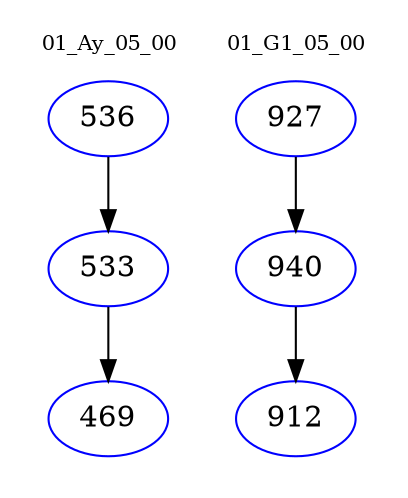 digraph{
subgraph cluster_0 {
color = white
label = "01_Ay_05_00";
fontsize=10;
T0_536 [label="536", color="blue"]
T0_536 -> T0_533 [color="black"]
T0_533 [label="533", color="blue"]
T0_533 -> T0_469 [color="black"]
T0_469 [label="469", color="blue"]
}
subgraph cluster_1 {
color = white
label = "01_G1_05_00";
fontsize=10;
T1_927 [label="927", color="blue"]
T1_927 -> T1_940 [color="black"]
T1_940 [label="940", color="blue"]
T1_940 -> T1_912 [color="black"]
T1_912 [label="912", color="blue"]
}
}
